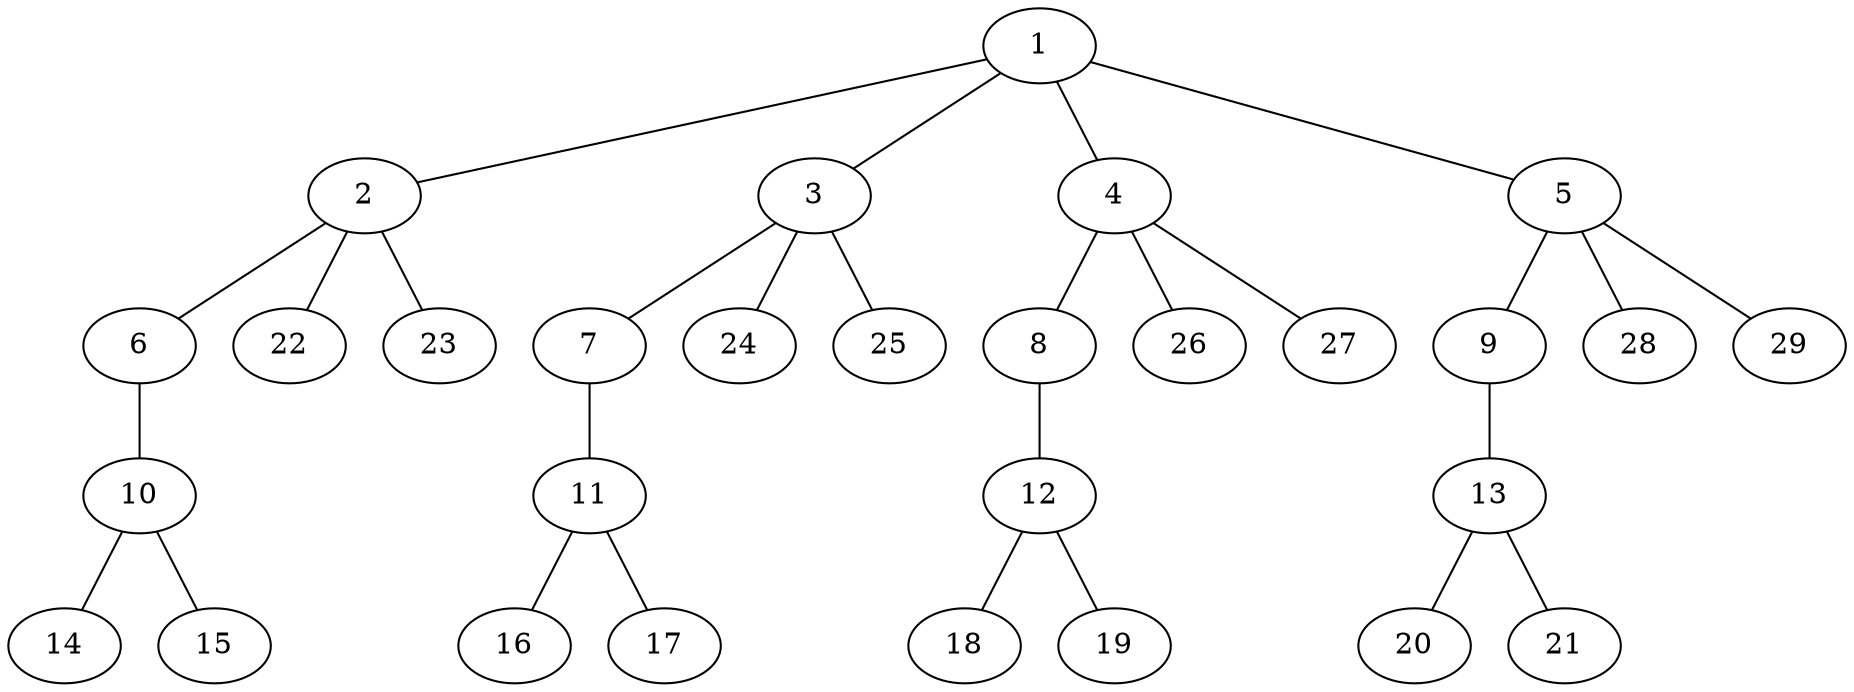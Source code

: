 graph molecule_3901 {
	1	 [chem=C];
	2	 [chem=C];
	1 -- 2	 [valence=1];
	3	 [chem=C];
	1 -- 3	 [valence=1];
	4	 [chem=C];
	1 -- 4	 [valence=1];
	5	 [chem=C];
	1 -- 5	 [valence=1];
	6	 [chem=O];
	2 -- 6	 [valence=1];
	22	 [chem=H];
	2 -- 22	 [valence=1];
	23	 [chem=H];
	2 -- 23	 [valence=1];
	7	 [chem=O];
	3 -- 7	 [valence=1];
	24	 [chem=H];
	3 -- 24	 [valence=1];
	25	 [chem=H];
	3 -- 25	 [valence=1];
	8	 [chem=O];
	4 -- 8	 [valence=1];
	26	 [chem=H];
	4 -- 26	 [valence=1];
	27	 [chem=H];
	4 -- 27	 [valence=1];
	9	 [chem=O];
	5 -- 9	 [valence=1];
	28	 [chem=H];
	5 -- 28	 [valence=1];
	29	 [chem=H];
	5 -- 29	 [valence=1];
	10	 [chem=N];
	6 -- 10	 [valence=1];
	11	 [chem=N];
	7 -- 11	 [valence=1];
	12	 [chem=N];
	8 -- 12	 [valence=1];
	13	 [chem=N];
	9 -- 13	 [valence=1];
	14	 [chem=O];
	10 -- 14	 [valence=2];
	15	 [chem=O];
	10 -- 15	 [valence=1];
	16	 [chem=O];
	11 -- 16	 [valence=2];
	17	 [chem=O];
	11 -- 17	 [valence=1];
	18	 [chem=O];
	12 -- 18	 [valence=2];
	19	 [chem=O];
	12 -- 19	 [valence=1];
	20	 [chem=O];
	13 -- 20	 [valence=2];
	21	 [chem=O];
	13 -- 21	 [valence=1];
}
